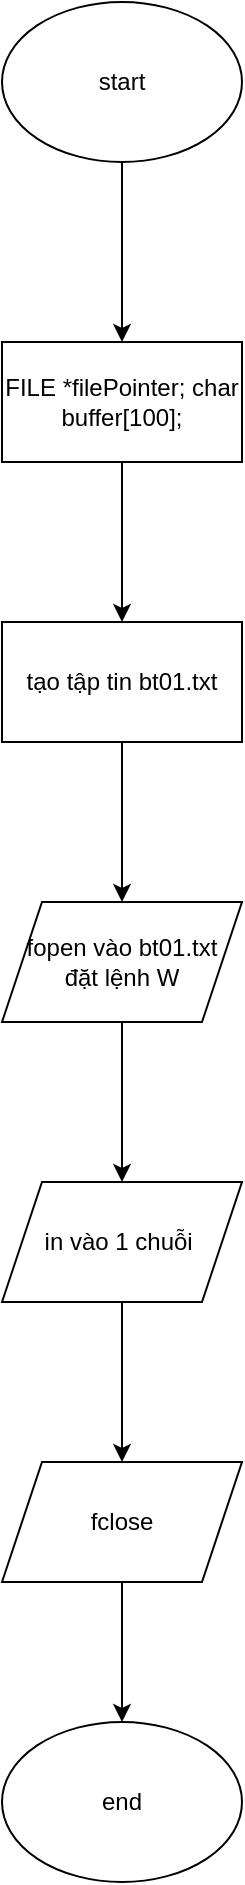 <mxfile version="22.1.5" type="device" pages="7">
  <diagram id="C5RBs43oDa-KdzZeNtuy" name="Page-1">
    <mxGraphModel dx="1459" dy="651" grid="1" gridSize="10" guides="1" tooltips="1" connect="1" arrows="1" fold="1" page="1" pageScale="1" pageWidth="827" pageHeight="1169" math="0" shadow="0">
      <root>
        <mxCell id="WIyWlLk6GJQsqaUBKTNV-0" />
        <mxCell id="WIyWlLk6GJQsqaUBKTNV-1" parent="WIyWlLk6GJQsqaUBKTNV-0" />
        <mxCell id="HTwKbajlvWDQ3ImRJ8ex-2" value="" style="edgeStyle=orthogonalEdgeStyle;rounded=0;orthogonalLoop=1;jettySize=auto;html=1;" edge="1" parent="WIyWlLk6GJQsqaUBKTNV-1" source="HTwKbajlvWDQ3ImRJ8ex-0" target="HTwKbajlvWDQ3ImRJ8ex-1">
          <mxGeometry relative="1" as="geometry" />
        </mxCell>
        <mxCell id="HTwKbajlvWDQ3ImRJ8ex-0" value="start" style="ellipse;whiteSpace=wrap;html=1;" vertex="1" parent="WIyWlLk6GJQsqaUBKTNV-1">
          <mxGeometry x="350" y="300" width="120" height="80" as="geometry" />
        </mxCell>
        <mxCell id="HTwKbajlvWDQ3ImRJ8ex-5" value="" style="edgeStyle=orthogonalEdgeStyle;rounded=0;orthogonalLoop=1;jettySize=auto;html=1;" edge="1" parent="WIyWlLk6GJQsqaUBKTNV-1" source="HTwKbajlvWDQ3ImRJ8ex-1" target="HTwKbajlvWDQ3ImRJ8ex-4">
          <mxGeometry relative="1" as="geometry" />
        </mxCell>
        <mxCell id="HTwKbajlvWDQ3ImRJ8ex-1" value="FILE *filePointer; char buffer[100];" style="whiteSpace=wrap;html=1;" vertex="1" parent="WIyWlLk6GJQsqaUBKTNV-1">
          <mxGeometry x="350" y="470" width="120" height="60" as="geometry" />
        </mxCell>
        <mxCell id="HTwKbajlvWDQ3ImRJ8ex-7" value="" style="edgeStyle=orthogonalEdgeStyle;rounded=0;orthogonalLoop=1;jettySize=auto;html=1;" edge="1" parent="WIyWlLk6GJQsqaUBKTNV-1" source="HTwKbajlvWDQ3ImRJ8ex-4" target="HTwKbajlvWDQ3ImRJ8ex-6">
          <mxGeometry relative="1" as="geometry" />
        </mxCell>
        <mxCell id="HTwKbajlvWDQ3ImRJ8ex-4" value="tạo tập tin bt01.txt&lt;br&gt;" style="whiteSpace=wrap;html=1;" vertex="1" parent="WIyWlLk6GJQsqaUBKTNV-1">
          <mxGeometry x="350" y="610" width="120" height="60" as="geometry" />
        </mxCell>
        <mxCell id="HTwKbajlvWDQ3ImRJ8ex-9" value="" style="edgeStyle=orthogonalEdgeStyle;rounded=0;orthogonalLoop=1;jettySize=auto;html=1;" edge="1" parent="WIyWlLk6GJQsqaUBKTNV-1" source="HTwKbajlvWDQ3ImRJ8ex-6" target="HTwKbajlvWDQ3ImRJ8ex-8">
          <mxGeometry relative="1" as="geometry" />
        </mxCell>
        <mxCell id="HTwKbajlvWDQ3ImRJ8ex-6" value="fopen vào bt01.txt&lt;br&gt;đặt lệnh W" style="shape=parallelogram;perimeter=parallelogramPerimeter;whiteSpace=wrap;html=1;fixedSize=1;" vertex="1" parent="WIyWlLk6GJQsqaUBKTNV-1">
          <mxGeometry x="350" y="750" width="120" height="60" as="geometry" />
        </mxCell>
        <mxCell id="HTwKbajlvWDQ3ImRJ8ex-11" value="" style="edgeStyle=orthogonalEdgeStyle;rounded=0;orthogonalLoop=1;jettySize=auto;html=1;" edge="1" parent="WIyWlLk6GJQsqaUBKTNV-1" source="HTwKbajlvWDQ3ImRJ8ex-8" target="HTwKbajlvWDQ3ImRJ8ex-10">
          <mxGeometry relative="1" as="geometry" />
        </mxCell>
        <mxCell id="HTwKbajlvWDQ3ImRJ8ex-8" value="in vào 1 chuỗi&amp;nbsp;" style="shape=parallelogram;perimeter=parallelogramPerimeter;whiteSpace=wrap;html=1;fixedSize=1;" vertex="1" parent="WIyWlLk6GJQsqaUBKTNV-1">
          <mxGeometry x="350" y="890" width="120" height="60" as="geometry" />
        </mxCell>
        <mxCell id="HTwKbajlvWDQ3ImRJ8ex-13" style="edgeStyle=orthogonalEdgeStyle;rounded=0;orthogonalLoop=1;jettySize=auto;html=1;" edge="1" parent="WIyWlLk6GJQsqaUBKTNV-1" source="HTwKbajlvWDQ3ImRJ8ex-10" target="HTwKbajlvWDQ3ImRJ8ex-12">
          <mxGeometry relative="1" as="geometry" />
        </mxCell>
        <mxCell id="HTwKbajlvWDQ3ImRJ8ex-10" value="fclose" style="shape=parallelogram;perimeter=parallelogramPerimeter;whiteSpace=wrap;html=1;fixedSize=1;" vertex="1" parent="WIyWlLk6GJQsqaUBKTNV-1">
          <mxGeometry x="350" y="1030" width="120" height="60" as="geometry" />
        </mxCell>
        <mxCell id="HTwKbajlvWDQ3ImRJ8ex-12" value="end" style="ellipse;whiteSpace=wrap;html=1;" vertex="1" parent="WIyWlLk6GJQsqaUBKTNV-1">
          <mxGeometry x="350" y="1160" width="120" height="80" as="geometry" />
        </mxCell>
      </root>
    </mxGraphModel>
  </diagram>
  <diagram id="35eh8gUeZW7BN5Kw1FrL" name="Trang-2">
    <mxGraphModel dx="1459" dy="1820" grid="1" gridSize="10" guides="1" tooltips="1" connect="1" arrows="1" fold="1" page="1" pageScale="1" pageWidth="827" pageHeight="1169" math="0" shadow="0">
      <root>
        <mxCell id="0" />
        <mxCell id="1" parent="0" />
        <mxCell id="PsWH7p2uLj-B5PXoA4VC-3" value="" style="edgeStyle=orthogonalEdgeStyle;rounded=0;orthogonalLoop=1;jettySize=auto;html=1;" edge="1" parent="1" source="PsWH7p2uLj-B5PXoA4VC-1">
          <mxGeometry relative="1" as="geometry">
            <mxPoint x="440" y="-330" as="targetPoint" />
          </mxGeometry>
        </mxCell>
        <mxCell id="PsWH7p2uLj-B5PXoA4VC-1" value="start" style="ellipse;whiteSpace=wrap;html=1;" vertex="1" parent="1">
          <mxGeometry x="380" y="-500" width="120" height="80" as="geometry" />
        </mxCell>
        <mxCell id="EFEa79SEHCdXQTRdyWxJ-4" value="" style="edgeStyle=orthogonalEdgeStyle;rounded=0;orthogonalLoop=1;jettySize=auto;html=1;" edge="1" parent="1" source="PsWH7p2uLj-B5PXoA4VC-4" target="EFEa79SEHCdXQTRdyWxJ-2">
          <mxGeometry relative="1" as="geometry" />
        </mxCell>
        <mxCell id="PsWH7p2uLj-B5PXoA4VC-4" value="FILE *filePointer; char buffer[100];" style="rounded=0;whiteSpace=wrap;html=1;" vertex="1" parent="1">
          <mxGeometry x="380" y="-330" width="120" height="60" as="geometry" />
        </mxCell>
        <mxCell id="EFEa79SEHCdXQTRdyWxJ-1" value="" style="edgeStyle=orthogonalEdgeStyle;rounded=0;orthogonalLoop=1;jettySize=auto;html=1;" edge="1" parent="1" source="EFEa79SEHCdXQTRdyWxJ-2" target="EFEa79SEHCdXQTRdyWxJ-3">
          <mxGeometry relative="1" as="geometry" />
        </mxCell>
        <mxCell id="EFEa79SEHCdXQTRdyWxJ-2" value="fopen vào bt01.txt&lt;br&gt;đặt lệnh r" style="shape=parallelogram;perimeter=parallelogramPerimeter;whiteSpace=wrap;html=1;fixedSize=1;" vertex="1" parent="1">
          <mxGeometry x="380" y="-170" width="120" height="60" as="geometry" />
        </mxCell>
        <mxCell id="EFEa79SEHCdXQTRdyWxJ-6" value="" style="edgeStyle=orthogonalEdgeStyle;rounded=0;orthogonalLoop=1;jettySize=auto;html=1;" edge="1" parent="1" source="EFEa79SEHCdXQTRdyWxJ-3" target="EFEa79SEHCdXQTRdyWxJ-5">
          <mxGeometry relative="1" as="geometry" />
        </mxCell>
        <mxCell id="EFEa79SEHCdXQTRdyWxJ-3" value="fread&lt;br&gt;" style="shape=parallelogram;perimeter=parallelogramPerimeter;whiteSpace=wrap;html=1;fixedSize=1;" vertex="1" parent="1">
          <mxGeometry x="380" y="-40" width="120" height="60" as="geometry" />
        </mxCell>
        <mxCell id="EFEa79SEHCdXQTRdyWxJ-5" value="fclose" style="shape=parallelogram;perimeter=parallelogramPerimeter;whiteSpace=wrap;html=1;fixedSize=1;" vertex="1" parent="1">
          <mxGeometry x="380" y="100" width="120" height="60" as="geometry" />
        </mxCell>
        <mxCell id="EFEa79SEHCdXQTRdyWxJ-7" value="end" style="ellipse;whiteSpace=wrap;html=1;" vertex="1" parent="1">
          <mxGeometry x="380" y="220" width="120" height="80" as="geometry" />
        </mxCell>
        <mxCell id="EFEa79SEHCdXQTRdyWxJ-8" style="edgeStyle=orthogonalEdgeStyle;rounded=0;orthogonalLoop=1;jettySize=auto;html=1;entryX=0.5;entryY=-0.125;entryDx=0;entryDy=0;entryPerimeter=0;" edge="1" parent="1" source="EFEa79SEHCdXQTRdyWxJ-5" target="EFEa79SEHCdXQTRdyWxJ-7">
          <mxGeometry relative="1" as="geometry" />
        </mxCell>
      </root>
    </mxGraphModel>
  </diagram>
  <diagram id="ctJ2txkyXjtPLETx0j2o" name="Trang-3">
    <mxGraphModel dx="1459" dy="-518" grid="1" gridSize="10" guides="1" tooltips="1" connect="1" arrows="1" fold="1" page="1" pageScale="1" pageWidth="827" pageHeight="1169" math="0" shadow="0">
      <root>
        <mxCell id="0" />
        <mxCell id="1" parent="0" />
        <mxCell id="DFc9Kj-tmRIlaoqncHNo-4" value="" style="edgeStyle=orthogonalEdgeStyle;rounded=0;orthogonalLoop=1;jettySize=auto;html=1;" edge="1" parent="1" source="DFc9Kj-tmRIlaoqncHNo-1" target="DFc9Kj-tmRIlaoqncHNo-3">
          <mxGeometry relative="1" as="geometry" />
        </mxCell>
        <mxCell id="DFc9Kj-tmRIlaoqncHNo-1" value="start" style="ellipse;whiteSpace=wrap;html=1;" vertex="1" parent="1">
          <mxGeometry x="310" y="1250" width="120" height="80" as="geometry" />
        </mxCell>
        <mxCell id="DFc9Kj-tmRIlaoqncHNo-6" value="" style="edgeStyle=orthogonalEdgeStyle;rounded=0;orthogonalLoop=1;jettySize=auto;html=1;" edge="1" parent="1" source="DFc9Kj-tmRIlaoqncHNo-3">
          <mxGeometry relative="1" as="geometry">
            <mxPoint x="370" y="1560" as="targetPoint" />
          </mxGeometry>
        </mxCell>
        <mxCell id="DFc9Kj-tmRIlaoqncHNo-3" value="FILE *filePointer; char buffer[100]; int numLines;" style="whiteSpace=wrap;html=1;" vertex="1" parent="1">
          <mxGeometry x="310" y="1420" width="120" height="60" as="geometry" />
        </mxCell>
        <mxCell id="DFc9Kj-tmRIlaoqncHNo-9" value="" style="edgeStyle=orthogonalEdgeStyle;rounded=0;orthogonalLoop=1;jettySize=auto;html=1;" edge="1" parent="1" source="DFc9Kj-tmRIlaoqncHNo-7" target="DFc9Kj-tmRIlaoqncHNo-8">
          <mxGeometry relative="1" as="geometry" />
        </mxCell>
        <mxCell id="DFc9Kj-tmRIlaoqncHNo-7" value="fopen bt3.txt" style="shape=parallelogram;perimeter=parallelogramPerimeter;whiteSpace=wrap;html=1;fixedSize=1;" vertex="1" parent="1">
          <mxGeometry x="310" y="1560" width="120" height="60" as="geometry" />
        </mxCell>
        <mxCell id="DFc9Kj-tmRIlaoqncHNo-11" value="" style="edgeStyle=orthogonalEdgeStyle;rounded=0;orthogonalLoop=1;jettySize=auto;html=1;" edge="1" parent="1" source="DFc9Kj-tmRIlaoqncHNo-8" target="DFc9Kj-tmRIlaoqncHNo-10">
          <mxGeometry relative="1" as="geometry" />
        </mxCell>
        <mxCell id="DFc9Kj-tmRIlaoqncHNo-8" value="Nhập vào số dòng&lt;br&gt;" style="shape=parallelogram;perimeter=parallelogramPerimeter;whiteSpace=wrap;html=1;fixedSize=1;" vertex="1" parent="1">
          <mxGeometry x="310" y="1700" width="120" height="60" as="geometry" />
        </mxCell>
        <mxCell id="DFc9Kj-tmRIlaoqncHNo-13" value="true" style="edgeStyle=orthogonalEdgeStyle;rounded=0;orthogonalLoop=1;jettySize=auto;html=1;" edge="1" parent="1" source="DFc9Kj-tmRIlaoqncHNo-10">
          <mxGeometry relative="1" as="geometry">
            <mxPoint x="370" y="1790" as="targetPoint" />
            <Array as="points">
              <mxPoint x="481" y="1870" />
            </Array>
          </mxGeometry>
        </mxCell>
        <mxCell id="DFc9Kj-tmRIlaoqncHNo-15" value="" style="edgeStyle=orthogonalEdgeStyle;rounded=0;orthogonalLoop=1;jettySize=auto;html=1;" edge="1" parent="1" source="DFc9Kj-tmRIlaoqncHNo-10" target="DFc9Kj-tmRIlaoqncHNo-14">
          <mxGeometry relative="1" as="geometry" />
        </mxCell>
        <mxCell id="DFc9Kj-tmRIlaoqncHNo-10" value="Nhập vào nội dung&amp;nbsp;" style="rhombus;whiteSpace=wrap;html=1;" vertex="1" parent="1">
          <mxGeometry x="330" y="1830" width="80" height="80" as="geometry" />
        </mxCell>
        <mxCell id="DFc9Kj-tmRIlaoqncHNo-17" style="edgeStyle=orthogonalEdgeStyle;rounded=0;orthogonalLoop=1;jettySize=auto;html=1;" edge="1" parent="1" source="DFc9Kj-tmRIlaoqncHNo-14" target="DFc9Kj-tmRIlaoqncHNo-16">
          <mxGeometry relative="1" as="geometry" />
        </mxCell>
        <mxCell id="DFc9Kj-tmRIlaoqncHNo-14" value="fclose" style="shape=parallelogram;perimeter=parallelogramPerimeter;whiteSpace=wrap;html=1;fixedSize=1;" vertex="1" parent="1">
          <mxGeometry x="310" y="2000" width="120" height="60" as="geometry" />
        </mxCell>
        <mxCell id="DFc9Kj-tmRIlaoqncHNo-16" value="End" style="ellipse;whiteSpace=wrap;html=1;" vertex="1" parent="1">
          <mxGeometry x="310" y="2130" width="120" height="80" as="geometry" />
        </mxCell>
      </root>
    </mxGraphModel>
  </diagram>
  <diagram id="qxxec3EzdDrtGMciAi4i" name="Trang-4">
    <mxGraphModel dx="1459" dy="651" grid="1" gridSize="10" guides="1" tooltips="1" connect="1" arrows="1" fold="1" page="1" pageScale="1" pageWidth="827" pageHeight="1169" math="0" shadow="0">
      <root>
        <mxCell id="0" />
        <mxCell id="1" parent="0" />
        <mxCell id="zzAaOfQv0AwfLU84HA_M-3" value="" style="edgeStyle=orthogonalEdgeStyle;rounded=0;orthogonalLoop=1;jettySize=auto;html=1;" edge="1" parent="1" source="zzAaOfQv0AwfLU84HA_M-1">
          <mxGeometry relative="1" as="geometry">
            <mxPoint x="414" y="240" as="targetPoint" />
          </mxGeometry>
        </mxCell>
        <mxCell id="zzAaOfQv0AwfLU84HA_M-1" value="start&lt;br&gt;" style="ellipse;whiteSpace=wrap;html=1;" vertex="1" parent="1">
          <mxGeometry x="354" y="70" width="120" height="80" as="geometry" />
        </mxCell>
        <mxCell id="zzAaOfQv0AwfLU84HA_M-6" value="" style="edgeStyle=orthogonalEdgeStyle;rounded=0;orthogonalLoop=1;jettySize=auto;html=1;" edge="1" parent="1" source="zzAaOfQv0AwfLU84HA_M-4" target="zzAaOfQv0AwfLU84HA_M-5">
          <mxGeometry relative="1" as="geometry" />
        </mxCell>
        <mxCell id="zzAaOfQv0AwfLU84HA_M-4" value="FILE *filePointer" style="shape=parallelogram;perimeter=parallelogramPerimeter;whiteSpace=wrap;html=1;fixedSize=1;" vertex="1" parent="1">
          <mxGeometry x="354" y="240" width="120" height="60" as="geometry" />
        </mxCell>
        <mxCell id="zzAaOfQv0AwfLU84HA_M-8" value="" style="edgeStyle=orthogonalEdgeStyle;rounded=0;orthogonalLoop=1;jettySize=auto;html=1;" edge="1" parent="1" source="zzAaOfQv0AwfLU84HA_M-5">
          <mxGeometry relative="1" as="geometry">
            <mxPoint x="414" y="520" as="targetPoint" />
          </mxGeometry>
        </mxCell>
        <mxCell id="zzAaOfQv0AwfLU84HA_M-5" value="fsopen bt3.txt" style="shape=parallelogram;perimeter=parallelogramPerimeter;whiteSpace=wrap;html=1;fixedSize=1;" vertex="1" parent="1">
          <mxGeometry x="354" y="380" width="120" height="60" as="geometry" />
        </mxCell>
        <mxCell id="zzAaOfQv0AwfLU84HA_M-11" value="" style="edgeStyle=orthogonalEdgeStyle;rounded=0;orthogonalLoop=1;jettySize=auto;html=1;" edge="1" parent="1" source="zzAaOfQv0AwfLU84HA_M-9" target="zzAaOfQv0AwfLU84HA_M-10">
          <mxGeometry relative="1" as="geometry" />
        </mxCell>
        <mxCell id="zzAaOfQv0AwfLU84HA_M-9" value="char ch;&lt;br&gt;int lines" style="rounded=0;whiteSpace=wrap;html=1;" vertex="1" parent="1">
          <mxGeometry x="354" y="520" width="120" height="60" as="geometry" />
        </mxCell>
        <mxCell id="zzAaOfQv0AwfLU84HA_M-13" value="" style="edgeStyle=orthogonalEdgeStyle;rounded=0;orthogonalLoop=1;jettySize=auto;html=1;" edge="1" parent="1" source="zzAaOfQv0AwfLU84HA_M-10" target="zzAaOfQv0AwfLU84HA_M-12">
          <mxGeometry relative="1" as="geometry" />
        </mxCell>
        <mxCell id="zzAaOfQv0AwfLU84HA_M-10" value="in ra số dòng" style="shape=parallelogram;perimeter=parallelogramPerimeter;whiteSpace=wrap;html=1;fixedSize=1;rounded=0;" vertex="1" parent="1">
          <mxGeometry x="354" y="660" width="120" height="60" as="geometry" />
        </mxCell>
        <mxCell id="zzAaOfQv0AwfLU84HA_M-15" style="edgeStyle=orthogonalEdgeStyle;rounded=0;orthogonalLoop=1;jettySize=auto;html=1;entryX=0.5;entryY=0;entryDx=0;entryDy=0;" edge="1" parent="1" source="zzAaOfQv0AwfLU84HA_M-12" target="zzAaOfQv0AwfLU84HA_M-14">
          <mxGeometry relative="1" as="geometry" />
        </mxCell>
        <mxCell id="zzAaOfQv0AwfLU84HA_M-12" value="fclose" style="shape=parallelogram;perimeter=parallelogramPerimeter;whiteSpace=wrap;html=1;fixedSize=1;rounded=0;" vertex="1" parent="1">
          <mxGeometry x="354" y="800" width="120" height="60" as="geometry" />
        </mxCell>
        <mxCell id="zzAaOfQv0AwfLU84HA_M-14" value="End" style="ellipse;whiteSpace=wrap;html=1;" vertex="1" parent="1">
          <mxGeometry x="354" y="930" width="120" height="80" as="geometry" />
        </mxCell>
      </root>
    </mxGraphModel>
  </diagram>
  <diagram id="GuzvY1oyqaeaiNu5uvC4" name="Trang-5">
    <mxGraphModel dx="1459" dy="651" grid="1" gridSize="10" guides="1" tooltips="1" connect="1" arrows="1" fold="1" page="1" pageScale="1" pageWidth="827" pageHeight="1169" math="0" shadow="0">
      <root>
        <mxCell id="0" />
        <mxCell id="1" parent="0" />
        <mxCell id="KiZi4cyfky9NdE8_LdPs-3" value="" style="edgeStyle=orthogonalEdgeStyle;rounded=0;orthogonalLoop=1;jettySize=auto;html=1;" edge="1" parent="1" source="KiZi4cyfky9NdE8_LdPs-1">
          <mxGeometry relative="1" as="geometry">
            <mxPoint x="440" y="380" as="targetPoint" />
          </mxGeometry>
        </mxCell>
        <mxCell id="KiZi4cyfky9NdE8_LdPs-1" value="start" style="ellipse;whiteSpace=wrap;html=1;" vertex="1" parent="1">
          <mxGeometry x="380" y="190" width="120" height="80" as="geometry" />
        </mxCell>
        <mxCell id="KiZi4cyfky9NdE8_LdPs-7" value="" style="edgeStyle=orthogonalEdgeStyle;rounded=0;orthogonalLoop=1;jettySize=auto;html=1;" edge="1" parent="1" source="KiZi4cyfky9NdE8_LdPs-5" target="KiZi4cyfky9NdE8_LdPs-6">
          <mxGeometry relative="1" as="geometry" />
        </mxCell>
        <mxCell id="KiZi4cyfky9NdE8_LdPs-5" value="&#xa;&lt;span style=&quot;color: rgb(0, 0, 0); font-family: Helvetica; font-size: 12px; font-style: normal; font-variant-ligatures: normal; font-variant-caps: normal; font-weight: 400; letter-spacing: normal; orphans: 2; text-align: center; text-indent: 0px; text-transform: none; widows: 2; word-spacing: 0px; -webkit-text-stroke-width: 0px; background-color: rgb(251, 251, 251); text-decoration-thickness: initial; text-decoration-style: initial; text-decoration-color: initial; float: none; display: inline !important;&quot;&gt;void copyFile&lt;/span&gt;&lt;br style=&quot;border-color: var(--border-color); color: rgb(0, 0, 0); font-family: Helvetica; font-size: 12px; font-style: normal; font-variant-ligatures: normal; font-variant-caps: normal; font-weight: 400; letter-spacing: normal; orphans: 2; text-align: center; text-indent: 0px; text-transform: none; widows: 2; word-spacing: 0px; -webkit-text-stroke-width: 0px; background-color: rgb(251, 251, 251); text-decoration-thickness: initial; text-decoration-style: initial; text-decoration-color: initial;&quot;&gt;&lt;span style=&quot;color: rgb(0, 0, 0); font-family: Helvetica; font-size: 12px; font-style: normal; font-variant-ligatures: normal; font-variant-caps: normal; font-weight: 400; letter-spacing: normal; orphans: 2; text-align: center; text-indent: 0px; text-transform: none; widows: 2; word-spacing: 0px; -webkit-text-stroke-width: 0px; background-color: rgb(251, 251, 251); text-decoration-thickness: initial; text-decoration-style: initial; text-decoration-color: initial; float: none; display: inline !important;&quot;&gt;(char *sourceFile, FILE *targetFile) { FILE *source = fopen(sourceFile, &quot;r&quot;); if (source == NULL) { printf(&quot;Không thể mở tệp %s\n&quot;, sourceFile); return; } fclose(source);&lt;/span&gt;&#xa;&#xa;" style="shape=parallelogram;perimeter=parallelogramPerimeter;whiteSpace=wrap;html=1;fixedSize=1;" vertex="1" parent="1">
          <mxGeometry x="345" y="380" width="190" height="100" as="geometry" />
        </mxCell>
        <mxCell id="KiZi4cyfky9NdE8_LdPs-9" value="" style="edgeStyle=orthogonalEdgeStyle;rounded=0;orthogonalLoop=1;jettySize=auto;html=1;" edge="1" parent="1" source="KiZi4cyfky9NdE8_LdPs-6" target="KiZi4cyfky9NdE8_LdPs-8">
          <mxGeometry relative="1" as="geometry" />
        </mxCell>
        <mxCell id="KiZi4cyfky9NdE8_LdPs-6" value="fopen bt5.txt" style="shape=parallelogram;perimeter=parallelogramPerimeter;whiteSpace=wrap;html=1;fixedSize=1;" vertex="1" parent="1">
          <mxGeometry x="380" y="580" width="120" height="60" as="geometry" />
        </mxCell>
        <mxCell id="KiZi4cyfky9NdE8_LdPs-11" value="" style="edgeStyle=orthogonalEdgeStyle;rounded=0;orthogonalLoop=1;jettySize=auto;html=1;" edge="1" parent="1" source="KiZi4cyfky9NdE8_LdPs-8">
          <mxGeometry relative="1" as="geometry">
            <mxPoint x="440" y="860" as="targetPoint" />
          </mxGeometry>
        </mxCell>
        <mxCell id="KiZi4cyfky9NdE8_LdPs-8" value="copyfile bt1.txt&lt;br&gt;coyfile bt3.txt" style="shape=parallelogram;perimeter=parallelogramPerimeter;whiteSpace=wrap;html=1;fixedSize=1;" vertex="1" parent="1">
          <mxGeometry x="380" y="720" width="120" height="60" as="geometry" />
        </mxCell>
        <mxCell id="KiZi4cyfky9NdE8_LdPs-14" style="edgeStyle=orthogonalEdgeStyle;rounded=0;orthogonalLoop=1;jettySize=auto;html=1;entryX=0.5;entryY=0;entryDx=0;entryDy=0;" edge="1" parent="1" source="KiZi4cyfky9NdE8_LdPs-12" target="KiZi4cyfky9NdE8_LdPs-13">
          <mxGeometry relative="1" as="geometry" />
        </mxCell>
        <mxCell id="KiZi4cyfky9NdE8_LdPs-12" value="fclose" style="shape=parallelogram;perimeter=parallelogramPerimeter;whiteSpace=wrap;html=1;fixedSize=1;" vertex="1" parent="1">
          <mxGeometry x="380" y="860" width="120" height="60" as="geometry" />
        </mxCell>
        <mxCell id="KiZi4cyfky9NdE8_LdPs-13" value="end" style="ellipse;whiteSpace=wrap;html=1;" vertex="1" parent="1">
          <mxGeometry x="380" y="970" width="120" height="80" as="geometry" />
        </mxCell>
      </root>
    </mxGraphModel>
  </diagram>
  <diagram id="nC3v3k9EZFO0CEMHYCwC" name="Trang-6">
    <mxGraphModel dx="1459" dy="651" grid="1" gridSize="10" guides="1" tooltips="1" connect="1" arrows="1" fold="1" page="1" pageScale="1" pageWidth="827" pageHeight="1169" math="0" shadow="0">
      <root>
        <mxCell id="0" />
        <mxCell id="1" parent="0" />
        <mxCell id="SfWKzOwkUNOZW5lZRcE8-1" value="start&lt;br&gt;" style="ellipse;whiteSpace=wrap;html=1;" vertex="1" parent="1">
          <mxGeometry x="200" y="90" width="120" height="80" as="geometry" />
        </mxCell>
        <mxCell id="SfWKzOwkUNOZW5lZRcE8-2" value="" style="endArrow=classic;html=1;rounded=0;" edge="1" parent="1">
          <mxGeometry width="50" height="50" relative="1" as="geometry">
            <mxPoint x="260" y="170" as="sourcePoint" />
            <mxPoint x="260" y="250" as="targetPoint" />
          </mxGeometry>
        </mxCell>
        <mxCell id="SfWKzOwkUNOZW5lZRcE8-3" value="typedef struct&lt;br&gt;&amp;nbsp;{ char name[50]; int age; char phone[15]; char email[50]; } Student;" style="rounded=0;whiteSpace=wrap;html=1;" vertex="1" parent="1">
          <mxGeometry x="200" y="250" width="130" height="90" as="geometry" />
        </mxCell>
        <mxCell id="SfWKzOwkUNOZW5lZRcE8-4" value="" style="endArrow=classic;html=1;rounded=0;" edge="1" parent="1">
          <mxGeometry width="50" height="50" relative="1" as="geometry">
            <mxPoint x="260" y="340" as="sourcePoint" />
            <mxPoint x="260" y="390" as="targetPoint" />
          </mxGeometry>
        </mxCell>
        <mxCell id="SfWKzOwkUNOZW5lZRcE8-7" style="edgeStyle=orthogonalEdgeStyle;rounded=0;orthogonalLoop=1;jettySize=auto;html=1;entryX=0.5;entryY=0;entryDx=0;entryDy=0;" edge="1" parent="1" source="SfWKzOwkUNOZW5lZRcE8-5" target="SfWKzOwkUNOZW5lZRcE8-6">
          <mxGeometry relative="1" as="geometry" />
        </mxCell>
        <mxCell id="SfWKzOwkUNOZW5lZRcE8-5" value="Nhập số lượng sinh viên" style="shape=parallelogram;perimeter=parallelogramPerimeter;whiteSpace=wrap;html=1;fixedSize=1;" vertex="1" parent="1">
          <mxGeometry x="200" y="390" width="150" height="70" as="geometry" />
        </mxCell>
        <mxCell id="SfWKzOwkUNOZW5lZRcE8-6" value="Nhập thông tin sinh viên" style="shape=parallelogram;perimeter=parallelogramPerimeter;whiteSpace=wrap;html=1;fixedSize=1;" vertex="1" parent="1">
          <mxGeometry x="202.5" y="525" width="145" height="75" as="geometry" />
        </mxCell>
        <mxCell id="SfWKzOwkUNOZW5lZRcE8-8" value="" style="endArrow=classic;html=1;rounded=0;exitX=0.5;exitY=1;exitDx=0;exitDy=0;" edge="1" parent="1" source="SfWKzOwkUNOZW5lZRcE8-6">
          <mxGeometry width="50" height="50" relative="1" as="geometry">
            <mxPoint x="390" y="510" as="sourcePoint" />
            <mxPoint x="275" y="670" as="targetPoint" />
          </mxGeometry>
        </mxCell>
        <mxCell id="SfWKzOwkUNOZW5lZRcE8-11" value="" style="edgeStyle=orthogonalEdgeStyle;rounded=0;orthogonalLoop=1;jettySize=auto;html=1;" edge="1" parent="1" source="SfWKzOwkUNOZW5lZRcE8-9" target="SfWKzOwkUNOZW5lZRcE8-10">
          <mxGeometry relative="1" as="geometry" />
        </mxCell>
        <mxCell id="SfWKzOwkUNOZW5lZRcE8-9" value="fopen" style="shape=parallelogram;perimeter=parallelogramPerimeter;whiteSpace=wrap;html=1;fixedSize=1;" vertex="1" parent="1">
          <mxGeometry x="215" y="670" width="120" height="60" as="geometry" />
        </mxCell>
        <mxCell id="SfWKzOwkUNOZW5lZRcE8-13" style="edgeStyle=orthogonalEdgeStyle;rounded=0;orthogonalLoop=1;jettySize=auto;html=1;exitX=0.5;exitY=1;exitDx=0;exitDy=0;entryX=0.5;entryY=0;entryDx=0;entryDy=0;" edge="1" parent="1" source="SfWKzOwkUNOZW5lZRcE8-10" target="SfWKzOwkUNOZW5lZRcE8-12">
          <mxGeometry relative="1" as="geometry" />
        </mxCell>
        <mxCell id="SfWKzOwkUNOZW5lZRcE8-10" value="fprintf vào student.txt" style="shape=parallelogram;perimeter=parallelogramPerimeter;whiteSpace=wrap;html=1;fixedSize=1;" vertex="1" parent="1">
          <mxGeometry x="192.5" y="810" width="165" height="80" as="geometry" />
        </mxCell>
        <mxCell id="SfWKzOwkUNOZW5lZRcE8-12" value="End" style="ellipse;whiteSpace=wrap;html=1;" vertex="1" parent="1">
          <mxGeometry x="215" y="950" width="120" height="80" as="geometry" />
        </mxCell>
      </root>
    </mxGraphModel>
  </diagram>
  <diagram id="F35_gDrey27nulw1JQZ0" name="Trang-7">
    <mxGraphModel dx="1459" dy="651" grid="1" gridSize="10" guides="1" tooltips="1" connect="1" arrows="1" fold="1" page="1" pageScale="1" pageWidth="827" pageHeight="1169" math="0" shadow="0">
      <root>
        <mxCell id="0" />
        <mxCell id="1" parent="0" />
        <mxCell id="6JoXBXiPOsqt_KAcAugQ-3" value="" style="edgeStyle=orthogonalEdgeStyle;rounded=0;orthogonalLoop=1;jettySize=auto;html=1;" edge="1" parent="1" source="6JoXBXiPOsqt_KAcAugQ-1" target="6JoXBXiPOsqt_KAcAugQ-2">
          <mxGeometry relative="1" as="geometry" />
        </mxCell>
        <mxCell id="6JoXBXiPOsqt_KAcAugQ-1" value="start" style="ellipse;whiteSpace=wrap;html=1;" vertex="1" parent="1">
          <mxGeometry x="354" y="90" width="120" height="80" as="geometry" />
        </mxCell>
        <mxCell id="6JoXBXiPOsqt_KAcAugQ-5" value="" style="edgeStyle=orthogonalEdgeStyle;rounded=0;orthogonalLoop=1;jettySize=auto;html=1;" edge="1" parent="1" source="6JoXBXiPOsqt_KAcAugQ-2" target="6JoXBXiPOsqt_KAcAugQ-4">
          <mxGeometry relative="1" as="geometry" />
        </mxCell>
        <mxCell id="6JoXBXiPOsqt_KAcAugQ-2" value="&lt;div style=&quot;color: rgb(204, 204, 204); background-color: rgb(31, 31, 31); font-family: Consolas, &amp;quot;Courier New&amp;quot;, monospace; font-size: 14px; line-height: 19px;&quot;&gt;&lt;div&gt;typedef &lt;span style=&quot;color: #569cd6;&quot;&gt;struct&lt;/span&gt; {&lt;/div&gt;&lt;div&gt;&amp;nbsp; &amp;nbsp; &lt;span style=&quot;color: #569cd6;&quot;&gt;char&lt;/span&gt; &lt;span style=&quot;color: #9cdcfe;&quot;&gt;bookID&lt;/span&gt;[&lt;span style=&quot;color: #b5cea8;&quot;&gt;10&lt;/span&gt;];&lt;/div&gt;&lt;div&gt;&amp;nbsp; &amp;nbsp; &lt;span style=&quot;color: #569cd6;&quot;&gt;char&lt;/span&gt; &lt;span style=&quot;color: #9cdcfe;&quot;&gt;bookName&lt;/span&gt;[&lt;span style=&quot;color: #b5cea8;&quot;&gt;50&lt;/span&gt;];&lt;/div&gt;&lt;div&gt;&amp;nbsp; &amp;nbsp; &lt;span style=&quot;color: #569cd6;&quot;&gt;char&lt;/span&gt; &lt;span style=&quot;color: #9cdcfe;&quot;&gt;author&lt;/span&gt;[&lt;span style=&quot;color: #b5cea8;&quot;&gt;50&lt;/span&gt;];&lt;/div&gt;&lt;div&gt;&amp;nbsp; &amp;nbsp; &lt;span style=&quot;color: #569cd6;&quot;&gt;float&lt;/span&gt; &lt;span style=&quot;color: #9cdcfe;&quot;&gt;price&lt;/span&gt;;&lt;/div&gt;&lt;div&gt;&amp;nbsp; &amp;nbsp; &lt;span style=&quot;color: #569cd6;&quot;&gt;char&lt;/span&gt; &lt;span style=&quot;color: #9cdcfe;&quot;&gt;genre&lt;/span&gt;[&lt;span style=&quot;color: #b5cea8;&quot;&gt;20&lt;/span&gt;];&lt;/div&gt;&lt;div&gt;} &lt;span style=&quot;color: #4ec9b0;&quot;&gt;Book&lt;/span&gt;;&lt;/div&gt;&lt;/div&gt;" style="shape=parallelogram;perimeter=parallelogramPerimeter;whiteSpace=wrap;html=1;fixedSize=1;" vertex="1" parent="1">
          <mxGeometry x="311" y="270" width="206" height="200" as="geometry" />
        </mxCell>
        <mxCell id="6JoXBXiPOsqt_KAcAugQ-7" value="" style="edgeStyle=orthogonalEdgeStyle;rounded=0;orthogonalLoop=1;jettySize=auto;html=1;" edge="1" parent="1" source="6JoXBXiPOsqt_KAcAugQ-4" target="6JoXBXiPOsqt_KAcAugQ-6">
          <mxGeometry relative="1" as="geometry" />
        </mxCell>
        <mxCell id="6JoXBXiPOsqt_KAcAugQ-4" value="Book book[100]&lt;br&gt;int&amp;nbsp;" style="shape=parallelogram;perimeter=parallelogramPerimeter;whiteSpace=wrap;html=1;fixedSize=1;" vertex="1" parent="1">
          <mxGeometry x="352" y="620" width="120" height="60" as="geometry" />
        </mxCell>
        <mxCell id="6JoXBXiPOsqt_KAcAugQ-9" value="" style="edgeStyle=orthogonalEdgeStyle;rounded=0;orthogonalLoop=1;jettySize=auto;html=1;" edge="1" parent="1" source="6JoXBXiPOsqt_KAcAugQ-6" target="6JoXBXiPOsqt_KAcAugQ-8">
          <mxGeometry relative="1" as="geometry" />
        </mxCell>
        <mxCell id="6JoXBXiPOsqt_KAcAugQ-6" value="void enterbookinfo" style="shape=parallelogram;perimeter=parallelogramPerimeter;whiteSpace=wrap;html=1;fixedSize=1;" vertex="1" parent="1">
          <mxGeometry x="354" y="760" width="120" height="60" as="geometry" />
        </mxCell>
        <mxCell id="6JoXBXiPOsqt_KAcAugQ-11" value="" style="edgeStyle=orthogonalEdgeStyle;rounded=0;orthogonalLoop=1;jettySize=auto;html=1;" edge="1" parent="1" source="6JoXBXiPOsqt_KAcAugQ-8" target="6JoXBXiPOsqt_KAcAugQ-10">
          <mxGeometry relative="1" as="geometry" />
        </mxCell>
        <mxCell id="6JoXBXiPOsqt_KAcAugQ-8" value="savebookinfo&lt;br&gt;" style="shape=parallelogram;perimeter=parallelogramPerimeter;whiteSpace=wrap;html=1;fixedSize=1;" vertex="1" parent="1">
          <mxGeometry x="354" y="900" width="120" height="60" as="geometry" />
        </mxCell>
        <mxCell id="6JoXBXiPOsqt_KAcAugQ-13" value="" style="edgeStyle=orthogonalEdgeStyle;rounded=0;orthogonalLoop=1;jettySize=auto;html=1;" edge="1" parent="1" source="6JoXBXiPOsqt_KAcAugQ-10">
          <mxGeometry relative="1" as="geometry">
            <mxPoint x="413" y="1210" as="targetPoint" />
          </mxGeometry>
        </mxCell>
        <mxCell id="6JoXBXiPOsqt_KAcAugQ-10" value="void displaybookinfo" style="shape=parallelogram;perimeter=parallelogramPerimeter;whiteSpace=wrap;html=1;fixedSize=1;" vertex="1" parent="1">
          <mxGeometry x="340" y="1040" width="146" height="80" as="geometry" />
        </mxCell>
        <mxCell id="6JoXBXiPOsqt_KAcAugQ-16" value="" style="edgeStyle=orthogonalEdgeStyle;rounded=0;orthogonalLoop=1;jettySize=auto;html=1;" edge="1" parent="1" source="6JoXBXiPOsqt_KAcAugQ-14" target="6JoXBXiPOsqt_KAcAugQ-15">
          <mxGeometry relative="1" as="geometry" />
        </mxCell>
        <mxCell id="6JoXBXiPOsqt_KAcAugQ-14" value="Menu" style="rounded=1;whiteSpace=wrap;html=1;" vertex="1" parent="1">
          <mxGeometry x="354" y="1210" width="120" height="60" as="geometry" />
        </mxCell>
        <mxCell id="6JoXBXiPOsqt_KAcAugQ-18" value="false" style="edgeStyle=orthogonalEdgeStyle;rounded=0;orthogonalLoop=1;jettySize=auto;html=1;" edge="1" parent="1" source="6JoXBXiPOsqt_KAcAugQ-15" target="6JoXBXiPOsqt_KAcAugQ-17">
          <mxGeometry relative="1" as="geometry" />
        </mxCell>
        <mxCell id="6JoXBXiPOsqt_KAcAugQ-33" style="edgeStyle=orthogonalEdgeStyle;rounded=0;orthogonalLoop=1;jettySize=auto;html=1;exitX=1;exitY=0.5;exitDx=0;exitDy=0;" edge="1" parent="1" source="6JoXBXiPOsqt_KAcAugQ-15">
          <mxGeometry relative="1" as="geometry">
            <mxPoint x="500" y="1380" as="targetPoint" />
          </mxGeometry>
        </mxCell>
        <mxCell id="6JoXBXiPOsqt_KAcAugQ-15" value="case1" style="rhombus;whiteSpace=wrap;html=1;rounded=1;" vertex="1" parent="1">
          <mxGeometry x="374" y="1340" width="80" height="80" as="geometry" />
        </mxCell>
        <mxCell id="6JoXBXiPOsqt_KAcAugQ-20" value="false" style="edgeStyle=orthogonalEdgeStyle;rounded=0;orthogonalLoop=1;jettySize=auto;html=1;" edge="1" parent="1" source="6JoXBXiPOsqt_KAcAugQ-17" target="6JoXBXiPOsqt_KAcAugQ-19">
          <mxGeometry relative="1" as="geometry" />
        </mxCell>
        <mxCell id="6JoXBXiPOsqt_KAcAugQ-30" value="true" style="edgeStyle=orthogonalEdgeStyle;rounded=0;orthogonalLoop=1;jettySize=auto;html=1;exitX=1;exitY=0.5;exitDx=0;exitDy=0;" edge="1" parent="1" source="6JoXBXiPOsqt_KAcAugQ-17">
          <mxGeometry relative="1" as="geometry">
            <mxPoint x="500" y="1540" as="targetPoint" />
          </mxGeometry>
        </mxCell>
        <mxCell id="6JoXBXiPOsqt_KAcAugQ-17" value="case2" style="rhombus;whiteSpace=wrap;html=1;rounded=1;" vertex="1" parent="1">
          <mxGeometry x="374" y="1500" width="80" height="80" as="geometry" />
        </mxCell>
        <mxCell id="6JoXBXiPOsqt_KAcAugQ-23" value="false" style="edgeStyle=orthogonalEdgeStyle;rounded=0;orthogonalLoop=1;jettySize=auto;html=1;" edge="1" parent="1" source="6JoXBXiPOsqt_KAcAugQ-19" target="6JoXBXiPOsqt_KAcAugQ-22">
          <mxGeometry relative="1" as="geometry" />
        </mxCell>
        <mxCell id="6JoXBXiPOsqt_KAcAugQ-27" value="true" style="edgeStyle=orthogonalEdgeStyle;rounded=0;orthogonalLoop=1;jettySize=auto;html=1;exitX=1;exitY=0.5;exitDx=0;exitDy=0;" edge="1" parent="1" source="6JoXBXiPOsqt_KAcAugQ-19">
          <mxGeometry relative="1" as="geometry">
            <mxPoint x="500" y="1705" as="targetPoint" />
          </mxGeometry>
        </mxCell>
        <mxCell id="6JoXBXiPOsqt_KAcAugQ-19" value="case3" style="rhombus;whiteSpace=wrap;html=1;rounded=1;" vertex="1" parent="1">
          <mxGeometry x="374" y="1660" width="80" height="80" as="geometry" />
        </mxCell>
        <mxCell id="6JoXBXiPOsqt_KAcAugQ-24" value="true" style="edgeStyle=orthogonalEdgeStyle;rounded=0;orthogonalLoop=1;jettySize=auto;html=1;exitX=0.5;exitY=1;exitDx=0;exitDy=0;" edge="1" parent="1" source="6JoXBXiPOsqt_KAcAugQ-22">
          <mxGeometry relative="1" as="geometry">
            <mxPoint x="414" y="1950" as="targetPoint" />
          </mxGeometry>
        </mxCell>
        <mxCell id="6JoXBXiPOsqt_KAcAugQ-26" value="false" style="edgeStyle=orthogonalEdgeStyle;rounded=0;orthogonalLoop=1;jettySize=auto;html=1;exitX=0;exitY=0.5;exitDx=0;exitDy=0;" edge="1" parent="1" source="6JoXBXiPOsqt_KAcAugQ-22">
          <mxGeometry relative="1" as="geometry">
            <mxPoint x="410" y="1300" as="targetPoint" />
            <Array as="points">
              <mxPoint x="151" y="1860" />
            </Array>
          </mxGeometry>
        </mxCell>
        <mxCell id="6JoXBXiPOsqt_KAcAugQ-22" value="case4" style="rhombus;whiteSpace=wrap;html=1;rounded=1;" vertex="1" parent="1">
          <mxGeometry x="374" y="1820" width="80" height="80" as="geometry" />
        </mxCell>
        <mxCell id="6JoXBXiPOsqt_KAcAugQ-25" value="end" style="ellipse;whiteSpace=wrap;html=1;" vertex="1" parent="1">
          <mxGeometry x="354" y="1950" width="120" height="80" as="geometry" />
        </mxCell>
        <mxCell id="6JoXBXiPOsqt_KAcAugQ-29" style="edgeStyle=orthogonalEdgeStyle;rounded=0;orthogonalLoop=1;jettySize=auto;html=1;exitX=1;exitY=0.5;exitDx=0;exitDy=0;" edge="1" parent="1" source="6JoXBXiPOsqt_KAcAugQ-28">
          <mxGeometry relative="1" as="geometry">
            <mxPoint x="410" y="1290" as="targetPoint" />
            <Array as="points">
              <mxPoint x="771" y="1700" />
            </Array>
          </mxGeometry>
        </mxCell>
        <mxCell id="6JoXBXiPOsqt_KAcAugQ-28" value="&#xa;&lt;span style=&quot;color: rgb(0, 0, 0); font-family: Helvetica; font-size: 12px; font-style: normal; font-variant-ligatures: normal; font-variant-caps: normal; font-weight: 400; letter-spacing: normal; orphans: 2; text-align: center; text-indent: 0px; text-transform: none; widows: 2; word-spacing: 0px; -webkit-text-stroke-width: 0px; background-color: rgb(251, 251, 251); text-decoration-thickness: initial; text-decoration-style: initial; text-decoration-color: initial; float: none; display: inline !important;&quot;&gt;void displaybookinfo&lt;/span&gt;&#xa;&#xa;" style="shape=parallelogram;perimeter=parallelogramPerimeter;whiteSpace=wrap;html=1;fixedSize=1;" vertex="1" parent="1">
          <mxGeometry x="490" y="1670" width="120" height="60" as="geometry" />
        </mxCell>
        <mxCell id="6JoXBXiPOsqt_KAcAugQ-32" style="edgeStyle=orthogonalEdgeStyle;rounded=0;orthogonalLoop=1;jettySize=auto;html=1;exitX=1;exitY=0.5;exitDx=0;exitDy=0;" edge="1" parent="1" source="6JoXBXiPOsqt_KAcAugQ-31">
          <mxGeometry relative="1" as="geometry">
            <mxPoint x="410" y="1310" as="targetPoint" />
            <Array as="points">
              <mxPoint x="691" y="1540" />
            </Array>
          </mxGeometry>
        </mxCell>
        <mxCell id="6JoXBXiPOsqt_KAcAugQ-31" value="&#xa;&lt;span style=&quot;color: rgb(0, 0, 0); font-family: Helvetica; font-size: 12px; font-style: normal; font-variant-ligatures: normal; font-variant-caps: normal; font-weight: 400; letter-spacing: normal; orphans: 2; text-align: center; text-indent: 0px; text-transform: none; widows: 2; word-spacing: 0px; -webkit-text-stroke-width: 0px; background-color: rgb(251, 251, 251); text-decoration-thickness: initial; text-decoration-style: initial; text-decoration-color: initial; float: none; display: inline !important;&quot;&gt;savebookinfo&lt;/span&gt;&#xa;&#xa;" style="shape=parallelogram;perimeter=parallelogramPerimeter;whiteSpace=wrap;html=1;fixedSize=1;" vertex="1" parent="1">
          <mxGeometry x="490" y="1510" width="120" height="60" as="geometry" />
        </mxCell>
        <mxCell id="6JoXBXiPOsqt_KAcAugQ-35" style="edgeStyle=orthogonalEdgeStyle;rounded=0;orthogonalLoop=1;jettySize=auto;html=1;exitX=1;exitY=0.5;exitDx=0;exitDy=0;" edge="1" parent="1" source="6JoXBXiPOsqt_KAcAugQ-34">
          <mxGeometry relative="1" as="geometry">
            <mxPoint x="410" y="1330" as="targetPoint" />
            <Array as="points">
              <mxPoint x="651" y="1380" />
            </Array>
          </mxGeometry>
        </mxCell>
        <mxCell id="6JoXBXiPOsqt_KAcAugQ-36" value="true" style="edgeStyle=orthogonalEdgeStyle;rounded=0;orthogonalLoop=1;jettySize=auto;html=1;" edge="1" parent="1" source="6JoXBXiPOsqt_KAcAugQ-34" target="6JoXBXiPOsqt_KAcAugQ-15">
          <mxGeometry relative="1" as="geometry" />
        </mxCell>
        <mxCell id="6JoXBXiPOsqt_KAcAugQ-34" value="&#xa;&lt;span style=&quot;color: rgb(0, 0, 0); font-family: Helvetica; font-size: 12px; font-style: normal; font-variant-ligatures: normal; font-variant-caps: normal; font-weight: 400; letter-spacing: normal; orphans: 2; text-align: center; text-indent: 0px; text-transform: none; widows: 2; word-spacing: 0px; -webkit-text-stroke-width: 0px; background-color: rgb(251, 251, 251); text-decoration-thickness: initial; text-decoration-style: initial; text-decoration-color: initial; float: none; display: inline !important;&quot;&gt;void enterbookinfo&lt;/span&gt;&#xa;&#xa;" style="shape=parallelogram;perimeter=parallelogramPerimeter;whiteSpace=wrap;html=1;fixedSize=1;" vertex="1" parent="1">
          <mxGeometry x="490" y="1350" width="120" height="60" as="geometry" />
        </mxCell>
      </root>
    </mxGraphModel>
  </diagram>
</mxfile>
